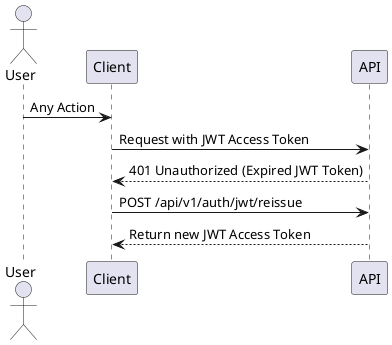 @startuml
actor User

User -> Client : Any Action
Client -> API : Request with JWT Access Token
API --> Client : 401 Unauthorized (Expired JWT Token)
Client -> API : POST /api/v1/auth/jwt/reissue
API --> Client : Return new JWT Access Token

@enduml